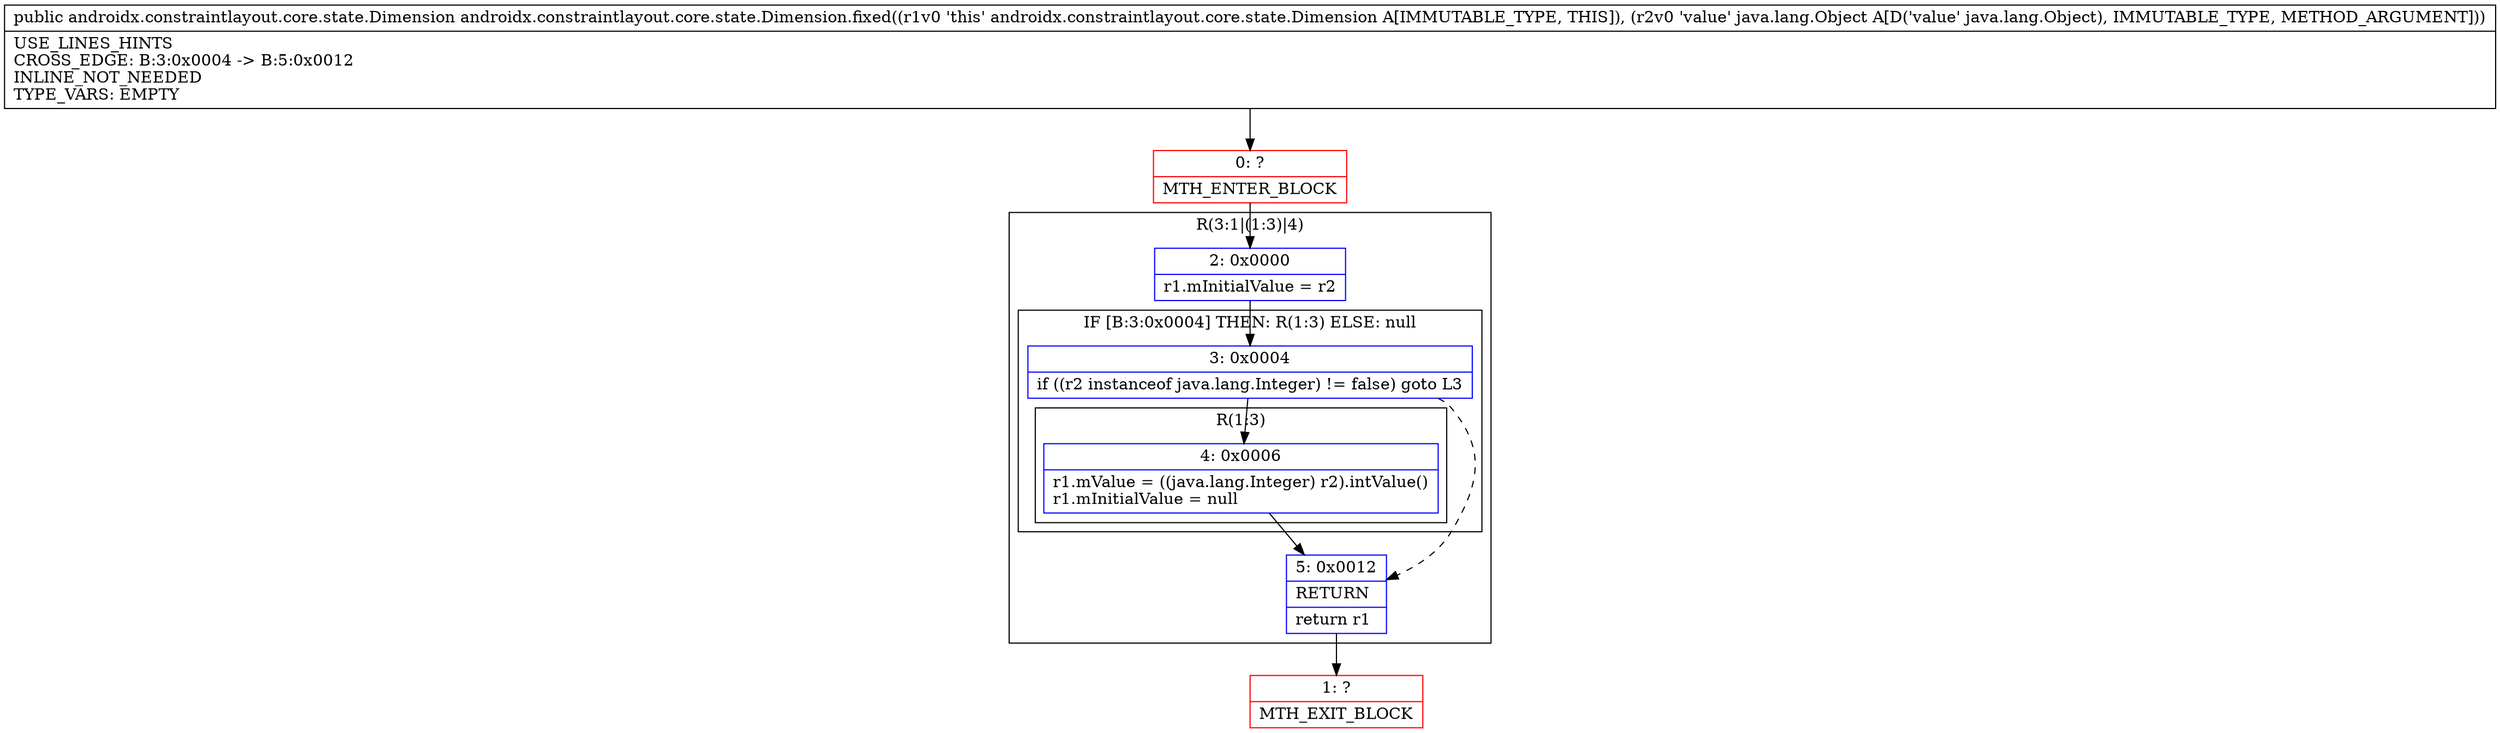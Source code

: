 digraph "CFG forandroidx.constraintlayout.core.state.Dimension.fixed(Ljava\/lang\/Object;)Landroidx\/constraintlayout\/core\/state\/Dimension;" {
subgraph cluster_Region_2003318859 {
label = "R(3:1|(1:3)|4)";
node [shape=record,color=blue];
Node_2 [shape=record,label="{2\:\ 0x0000|r1.mInitialValue = r2\l}"];
subgraph cluster_IfRegion_1440539438 {
label = "IF [B:3:0x0004] THEN: R(1:3) ELSE: null";
node [shape=record,color=blue];
Node_3 [shape=record,label="{3\:\ 0x0004|if ((r2 instanceof java.lang.Integer) != false) goto L3\l}"];
subgraph cluster_Region_1743080607 {
label = "R(1:3)";
node [shape=record,color=blue];
Node_4 [shape=record,label="{4\:\ 0x0006|r1.mValue = ((java.lang.Integer) r2).intValue()\lr1.mInitialValue = null\l}"];
}
}
Node_5 [shape=record,label="{5\:\ 0x0012|RETURN\l|return r1\l}"];
}
Node_0 [shape=record,color=red,label="{0\:\ ?|MTH_ENTER_BLOCK\l}"];
Node_1 [shape=record,color=red,label="{1\:\ ?|MTH_EXIT_BLOCK\l}"];
MethodNode[shape=record,label="{public androidx.constraintlayout.core.state.Dimension androidx.constraintlayout.core.state.Dimension.fixed((r1v0 'this' androidx.constraintlayout.core.state.Dimension A[IMMUTABLE_TYPE, THIS]), (r2v0 'value' java.lang.Object A[D('value' java.lang.Object), IMMUTABLE_TYPE, METHOD_ARGUMENT]))  | USE_LINES_HINTS\lCROSS_EDGE: B:3:0x0004 \-\> B:5:0x0012\lINLINE_NOT_NEEDED\lTYPE_VARS: EMPTY\l}"];
MethodNode -> Node_0;Node_2 -> Node_3;
Node_3 -> Node_4;
Node_3 -> Node_5[style=dashed];
Node_4 -> Node_5;
Node_5 -> Node_1;
Node_0 -> Node_2;
}

